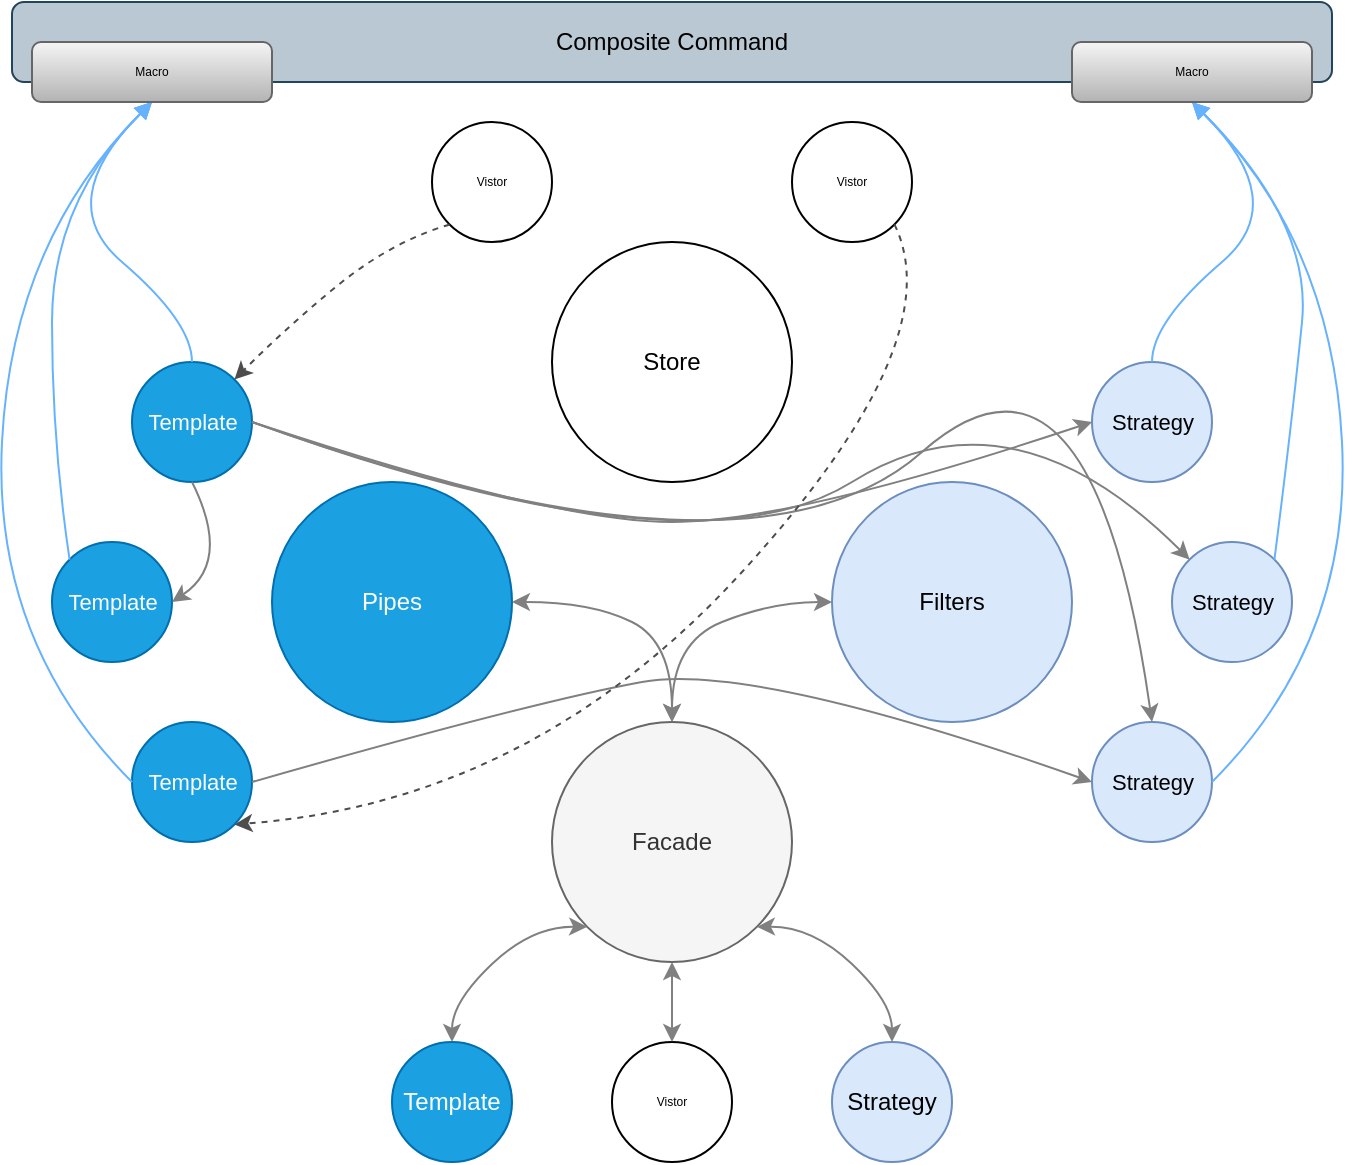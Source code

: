 <mxfile version="13.6.6" type="device"><diagram id="hxByB-TmQR7ys2rA8vzq" name="dataflow-architecture"><mxGraphModel dx="1038" dy="499" grid="1" gridSize="10" guides="1" tooltips="1" connect="1" arrows="1" fold="1" page="1" pageScale="1" pageWidth="827" pageHeight="1169" math="0" shadow="0"><root><mxCell id="0"/><mxCell id="1" parent="0"/><mxCell id="9DmWIs7QzjShDIOUi8p2-43" value="&lt;span style=&quot;font-size: 12px&quot;&gt;Composite&amp;nbsp;&lt;/span&gt;&lt;span style=&quot;font-size: 12px&quot;&gt;Command&lt;/span&gt;" style="rounded=1;whiteSpace=wrap;html=1;fontSize=6;fillColor=#bac8d3;strokeColor=#23445d;" vertex="1" parent="1"><mxGeometry x="90" y="120" width="660" height="40" as="geometry"/></mxCell><mxCell id="9DmWIs7QzjShDIOUi8p2-1" value="Facade" style="ellipse;whiteSpace=wrap;html=1;aspect=fixed;fillColor=#f5f5f5;strokeColor=#666666;fontColor=#333333;" vertex="1" parent="1"><mxGeometry x="360" y="480" width="120" height="120" as="geometry"/></mxCell><mxCell id="9DmWIs7QzjShDIOUi8p2-2" value="Pipes" style="ellipse;whiteSpace=wrap;html=1;aspect=fixed;fillColor=#1ba1e2;strokeColor=#006EAF;fontColor=#ffffff;" vertex="1" parent="1"><mxGeometry x="220" y="360" width="120" height="120" as="geometry"/></mxCell><mxCell id="9DmWIs7QzjShDIOUi8p2-3" value="Filters" style="ellipse;whiteSpace=wrap;html=1;aspect=fixed;fillColor=#dae8fc;strokeColor=#6c8ebf;" vertex="1" parent="1"><mxGeometry x="500" y="360" width="120" height="120" as="geometry"/></mxCell><mxCell id="9DmWIs7QzjShDIOUi8p2-4" value="Template" style="ellipse;whiteSpace=wrap;html=1;aspect=fixed;fillColor=#1ba1e2;strokeColor=#006EAF;fontColor=#ffffff;" vertex="1" parent="1"><mxGeometry x="280" y="640" width="60" height="60" as="geometry"/></mxCell><mxCell id="9DmWIs7QzjShDIOUi8p2-5" value="Strategy" style="ellipse;whiteSpace=wrap;html=1;aspect=fixed;fillColor=#dae8fc;strokeColor=#6c8ebf;" vertex="1" parent="1"><mxGeometry x="500" y="640" width="60" height="60" as="geometry"/></mxCell><mxCell id="9DmWIs7QzjShDIOUi8p2-6" value="" style="curved=1;endArrow=classic;html=1;exitX=0.5;exitY=0;exitDx=0;exitDy=0;entryX=0;entryY=1;entryDx=0;entryDy=0;startArrow=classic;startFill=1;strokeColor=#808080;" edge="1" parent="1" source="9DmWIs7QzjShDIOUi8p2-4" target="9DmWIs7QzjShDIOUi8p2-1"><mxGeometry width="50" height="50" relative="1" as="geometry"><mxPoint x="410" y="520" as="sourcePoint"/><mxPoint x="360" y="600" as="targetPoint"/><Array as="points"><mxPoint x="310" y="620"/><mxPoint x="350" y="582"/></Array></mxGeometry></mxCell><mxCell id="9DmWIs7QzjShDIOUi8p2-7" value="" style="curved=1;endArrow=classic;html=1;strokeColor=#808080;exitX=0.5;exitY=0;exitDx=0;exitDy=0;entryX=1;entryY=1;entryDx=0;entryDy=0;startArrow=classic;startFill=1;" edge="1" parent="1" source="9DmWIs7QzjShDIOUi8p2-5" target="9DmWIs7QzjShDIOUi8p2-1"><mxGeometry width="50" height="50" relative="1" as="geometry"><mxPoint x="410" y="520" as="sourcePoint"/><mxPoint x="460" y="470" as="targetPoint"/><Array as="points"><mxPoint x="530" y="620"/><mxPoint x="490" y="582"/></Array></mxGeometry></mxCell><mxCell id="9DmWIs7QzjShDIOUi8p2-8" value="&lt;font style=&quot;font-size: 11px&quot;&gt;Template&lt;/font&gt;" style="ellipse;html=1;aspect=fixed;fillColor=#1ba1e2;strokeColor=#006EAF;fontColor=#ffffff;fontSize=6;" vertex="1" parent="1"><mxGeometry x="150" y="300" width="60" height="60" as="geometry"/></mxCell><mxCell id="9DmWIs7QzjShDIOUi8p2-9" value="&lt;font style=&quot;font-size: 11px&quot;&gt;Template&lt;/font&gt;" style="ellipse;html=1;aspect=fixed;fillColor=#1ba1e2;strokeColor=#006EAF;fontColor=#ffffff;fontSize=6;" vertex="1" parent="1"><mxGeometry x="110" y="390" width="60" height="60" as="geometry"/></mxCell><mxCell id="9DmWIs7QzjShDIOUi8p2-10" value="&lt;font style=&quot;font-size: 11px&quot;&gt;Template&lt;/font&gt;" style="ellipse;html=1;aspect=fixed;fillColor=#1ba1e2;strokeColor=#006EAF;fontColor=#ffffff;fontSize=6;" vertex="1" parent="1"><mxGeometry x="150" y="480" width="60" height="60" as="geometry"/></mxCell><mxCell id="9DmWIs7QzjShDIOUi8p2-11" value="&lt;font style=&quot;font-size: 11px&quot;&gt;Strategy&lt;/font&gt;" style="ellipse;html=1;aspect=fixed;fillColor=#dae8fc;strokeColor=#6c8ebf;fontSize=6;" vertex="1" parent="1"><mxGeometry x="630" y="300" width="60" height="60" as="geometry"/></mxCell><mxCell id="9DmWIs7QzjShDIOUi8p2-12" value="&lt;font style=&quot;font-size: 11px&quot;&gt;Strategy&lt;/font&gt;" style="ellipse;html=1;aspect=fixed;fillColor=#dae8fc;strokeColor=#6c8ebf;fontSize=6;" vertex="1" parent="1"><mxGeometry x="670" y="390" width="60" height="60" as="geometry"/></mxCell><mxCell id="9DmWIs7QzjShDIOUi8p2-13" value="&lt;font style=&quot;font-size: 11px&quot;&gt;Strategy&lt;/font&gt;" style="ellipse;html=1;aspect=fixed;fillColor=#dae8fc;strokeColor=#6c8ebf;fontSize=6;" vertex="1" parent="1"><mxGeometry x="630" y="480" width="60" height="60" as="geometry"/></mxCell><mxCell id="9DmWIs7QzjShDIOUi8p2-17" value="" style="curved=1;endArrow=classic;html=1;strokeColor=#808080;fontSize=6;entryX=1;entryY=0.5;entryDx=0;entryDy=0;startArrow=classic;startFill=1;" edge="1" parent="1" target="9DmWIs7QzjShDIOUi8p2-2"><mxGeometry width="50" height="50" relative="1" as="geometry"><mxPoint x="420" y="480" as="sourcePoint"/><mxPoint x="440" y="430" as="targetPoint"/><Array as="points"><mxPoint x="420" y="440"/><mxPoint x="380" y="420"/></Array></mxGeometry></mxCell><mxCell id="9DmWIs7QzjShDIOUi8p2-18" value="" style="curved=1;endArrow=classic;html=1;strokeColor=#808080;fontSize=6;entryX=0;entryY=0.5;entryDx=0;entryDy=0;startArrow=classic;startFill=1;" edge="1" parent="1" target="9DmWIs7QzjShDIOUi8p2-3"><mxGeometry width="50" height="50" relative="1" as="geometry"><mxPoint x="420" y="480" as="sourcePoint"/><mxPoint x="440" y="430" as="targetPoint"/><Array as="points"><mxPoint x="420" y="440"/><mxPoint x="470" y="420"/></Array></mxGeometry></mxCell><mxCell id="9DmWIs7QzjShDIOUi8p2-21" value="Store" style="ellipse;whiteSpace=wrap;html=1;aspect=fixed;" vertex="1" parent="1"><mxGeometry x="360" y="240" width="120" height="120" as="geometry"/></mxCell><mxCell id="9DmWIs7QzjShDIOUi8p2-24" value="" style="curved=1;endArrow=block;html=1;fontSize=6;entryX=0.5;entryY=1;entryDx=0;entryDy=0;exitX=0.5;exitY=0;exitDx=0;exitDy=0;endFill=1;strokeColor=#66B2FF;" edge="1" parent="1" source="9DmWIs7QzjShDIOUi8p2-8" target="9DmWIs7QzjShDIOUi8p2-44"><mxGeometry width="50" height="50" relative="1" as="geometry"><mxPoint x="390" y="480" as="sourcePoint"/><mxPoint x="440" y="430" as="targetPoint"/><Array as="points"><mxPoint x="180" y="280"/><mxPoint x="110" y="220"/></Array></mxGeometry></mxCell><mxCell id="9DmWIs7QzjShDIOUi8p2-25" value="" style="curved=1;endArrow=block;html=1;fontSize=6;exitX=0;exitY=0;exitDx=0;exitDy=0;entryX=0.5;entryY=1;entryDx=0;entryDy=0;endFill=1;strokeColor=#66B2FF;" edge="1" parent="1" source="9DmWIs7QzjShDIOUi8p2-9" target="9DmWIs7QzjShDIOUi8p2-44"><mxGeometry width="50" height="50" relative="1" as="geometry"><mxPoint x="390" y="380" as="sourcePoint"/><mxPoint x="440" y="330" as="targetPoint"/><Array as="points"><mxPoint x="110" y="340"/><mxPoint x="110" y="220"/></Array></mxGeometry></mxCell><mxCell id="9DmWIs7QzjShDIOUi8p2-26" value="" style="curved=1;endArrow=block;html=1;fontSize=6;entryX=0.5;entryY=1;entryDx=0;entryDy=0;exitX=0;exitY=0.5;exitDx=0;exitDy=0;endFill=1;strokeColor=#66B2FF;" edge="1" parent="1" source="9DmWIs7QzjShDIOUi8p2-10" target="9DmWIs7QzjShDIOUi8p2-44"><mxGeometry width="50" height="50" relative="1" as="geometry"><mxPoint x="390" y="380" as="sourcePoint"/><mxPoint x="440" y="330" as="targetPoint"/><Array as="points"><mxPoint x="80" y="440"/><mxPoint x="90" y="240"/></Array></mxGeometry></mxCell><mxCell id="9DmWIs7QzjShDIOUi8p2-27" value="" style="curved=1;endArrow=block;html=1;fontSize=6;entryX=0.5;entryY=1;entryDx=0;entryDy=0;exitX=0.5;exitY=0;exitDx=0;exitDy=0;endFill=1;strokeColor=#66B2FF;" edge="1" parent="1" source="9DmWIs7QzjShDIOUi8p2-11" target="9DmWIs7QzjShDIOUi8p2-45"><mxGeometry width="50" height="50" relative="1" as="geometry"><mxPoint x="190" y="310" as="sourcePoint"/><mxPoint x="310" y="220" as="targetPoint"/><Array as="points"><mxPoint x="660" y="280"/><mxPoint x="730" y="220"/></Array></mxGeometry></mxCell><mxCell id="9DmWIs7QzjShDIOUi8p2-28" value="" style="curved=1;endArrow=block;html=1;fontSize=6;exitX=1;exitY=0;exitDx=0;exitDy=0;endFill=1;entryX=0.5;entryY=1;entryDx=0;entryDy=0;fillColor=#cce5ff;strokeColor=#66B2FF;" edge="1" parent="1" source="9DmWIs7QzjShDIOUi8p2-12" target="9DmWIs7QzjShDIOUi8p2-45"><mxGeometry width="50" height="50" relative="1" as="geometry"><mxPoint x="128.787" y="408.787" as="sourcePoint"/><mxPoint x="540" y="210" as="targetPoint"/><Array as="points"><mxPoint x="730" y="330"/><mxPoint x="740" y="230"/></Array></mxGeometry></mxCell><mxCell id="9DmWIs7QzjShDIOUi8p2-29" value="" style="curved=1;endArrow=block;html=1;fontSize=6;entryX=0.5;entryY=1;entryDx=0;entryDy=0;exitX=1;exitY=0.5;exitDx=0;exitDy=0;endFill=1;strokeColor=#66B2FF;" edge="1" parent="1" source="9DmWIs7QzjShDIOUi8p2-13" target="9DmWIs7QzjShDIOUi8p2-45"><mxGeometry width="50" height="50" relative="1" as="geometry"><mxPoint x="160" y="520" as="sourcePoint"/><mxPoint x="310" y="220" as="targetPoint"/><Array as="points"><mxPoint x="760" y="440"/><mxPoint x="750" y="240"/></Array></mxGeometry></mxCell><mxCell id="9DmWIs7QzjShDIOUi8p2-30" value="Vistor" style="ellipse;whiteSpace=wrap;html=1;aspect=fixed;fontSize=6;" vertex="1" parent="1"><mxGeometry x="390" y="640" width="60" height="60" as="geometry"/></mxCell><mxCell id="9DmWIs7QzjShDIOUi8p2-31" value="" style="endArrow=classic;html=1;strokeColor=#808080;fontSize=6;exitX=0.5;exitY=0;exitDx=0;exitDy=0;entryX=0.5;entryY=1;entryDx=0;entryDy=0;startArrow=classic;startFill=1;" edge="1" parent="1" source="9DmWIs7QzjShDIOUi8p2-30" target="9DmWIs7QzjShDIOUi8p2-1"><mxGeometry width="50" height="50" relative="1" as="geometry"><mxPoint x="390" y="580" as="sourcePoint"/><mxPoint x="440" y="530" as="targetPoint"/></mxGeometry></mxCell><mxCell id="9DmWIs7QzjShDIOUi8p2-32" value="" style="curved=1;endArrow=classic;html=1;strokeColor=#808080;fontSize=6;exitX=1;exitY=0.5;exitDx=0;exitDy=0;entryX=0;entryY=0.5;entryDx=0;entryDy=0;" edge="1" parent="1" source="9DmWIs7QzjShDIOUi8p2-8" target="9DmWIs7QzjShDIOUi8p2-11"><mxGeometry width="50" height="50" relative="1" as="geometry"><mxPoint x="390" y="480" as="sourcePoint"/><mxPoint x="440" y="430" as="targetPoint"/><Array as="points"><mxPoint x="360" y="380"/><mxPoint x="480" y="380"/></Array></mxGeometry></mxCell><mxCell id="9DmWIs7QzjShDIOUi8p2-35" value="" style="curved=1;endArrow=classic;html=1;strokeColor=#808080;fontSize=6;exitX=0.5;exitY=1;exitDx=0;exitDy=0;entryX=1;entryY=0.5;entryDx=0;entryDy=0;" edge="1" parent="1" source="9DmWIs7QzjShDIOUi8p2-8" target="9DmWIs7QzjShDIOUi8p2-9"><mxGeometry width="50" height="50" relative="1" as="geometry"><mxPoint x="390" y="480" as="sourcePoint"/><mxPoint x="440" y="430" as="targetPoint"/><Array as="points"><mxPoint x="200" y="400"/></Array></mxGeometry></mxCell><mxCell id="9DmWIs7QzjShDIOUi8p2-37" value="" style="curved=1;endArrow=classic;html=1;strokeColor=#808080;fontSize=6;exitX=1;exitY=0.5;exitDx=0;exitDy=0;entryX=0;entryY=0;entryDx=0;entryDy=0;" edge="1" parent="1" source="9DmWIs7QzjShDIOUi8p2-8" target="9DmWIs7QzjShDIOUi8p2-12"><mxGeometry width="50" height="50" relative="1" as="geometry"><mxPoint x="390" y="480" as="sourcePoint"/><mxPoint x="440" y="430" as="targetPoint"/><Array as="points"><mxPoint x="430" y="410"/><mxPoint x="590" y="310"/></Array></mxGeometry></mxCell><mxCell id="9DmWIs7QzjShDIOUi8p2-38" value="" style="curved=1;endArrow=classic;html=1;strokeColor=#808080;fontSize=6;exitX=1;exitY=0.5;exitDx=0;exitDy=0;entryX=0.5;entryY=0;entryDx=0;entryDy=0;" edge="1" parent="1" source="9DmWIs7QzjShDIOUi8p2-8" target="9DmWIs7QzjShDIOUi8p2-13"><mxGeometry width="50" height="50" relative="1" as="geometry"><mxPoint x="390" y="480" as="sourcePoint"/><mxPoint x="440" y="430" as="targetPoint"/><Array as="points"><mxPoint x="460" y="420"/><mxPoint x="630" y="270"/></Array></mxGeometry></mxCell><mxCell id="9DmWIs7QzjShDIOUi8p2-39" value="" style="curved=1;endArrow=classic;html=1;strokeColor=#808080;fontSize=6;exitX=1;exitY=0.5;exitDx=0;exitDy=0;entryX=0;entryY=0.5;entryDx=0;entryDy=0;" edge="1" parent="1" source="9DmWIs7QzjShDIOUi8p2-10" target="9DmWIs7QzjShDIOUi8p2-13"><mxGeometry width="50" height="50" relative="1" as="geometry"><mxPoint x="390" y="480" as="sourcePoint"/><mxPoint x="440" y="430" as="targetPoint"/><Array as="points"><mxPoint x="350" y="470"/><mxPoint x="460" y="450"/></Array></mxGeometry></mxCell><mxCell id="9DmWIs7QzjShDIOUi8p2-44" value="Macro" style="rounded=1;whiteSpace=wrap;html=1;fontSize=6;fillColor=#f5f5f5;strokeColor=#666666;gradientColor=#b3b3b3;" vertex="1" parent="1"><mxGeometry x="100" y="140" width="120" height="30" as="geometry"/></mxCell><mxCell id="9DmWIs7QzjShDIOUi8p2-45" value="Macro" style="rounded=1;whiteSpace=wrap;html=1;fontSize=6;gradientColor=#b3b3b3;fillColor=#f5f5f5;strokeColor=#666666;" vertex="1" parent="1"><mxGeometry x="620" y="140" width="120" height="30" as="geometry"/></mxCell><mxCell id="9DmWIs7QzjShDIOUi8p2-46" value="Vistor" style="ellipse;whiteSpace=wrap;html=1;aspect=fixed;fontSize=6;" vertex="1" parent="1"><mxGeometry x="300" y="180" width="60" height="60" as="geometry"/></mxCell><mxCell id="9DmWIs7QzjShDIOUi8p2-47" value="Vistor" style="ellipse;whiteSpace=wrap;html=1;aspect=fixed;fontSize=6;" vertex="1" parent="1"><mxGeometry x="480" y="180" width="60" height="60" as="geometry"/></mxCell><mxCell id="9DmWIs7QzjShDIOUi8p2-48" value="" style="curved=1;endArrow=classic;html=1;fontSize=6;exitX=0;exitY=1;exitDx=0;exitDy=0;entryX=1;entryY=0;entryDx=0;entryDy=0;dashed=1;strokeColor=#4D4D4D;" edge="1" parent="1" source="9DmWIs7QzjShDIOUi8p2-46" target="9DmWIs7QzjShDIOUi8p2-8"><mxGeometry width="50" height="50" relative="1" as="geometry"><mxPoint x="390" y="380" as="sourcePoint"/><mxPoint x="440" y="330" as="targetPoint"/><Array as="points"><mxPoint x="280" y="240"/><mxPoint x="230" y="280"/></Array></mxGeometry></mxCell><mxCell id="9DmWIs7QzjShDIOUi8p2-49" value="" style="curved=1;endArrow=classic;html=1;dashed=1;fontSize=6;exitX=1;exitY=1;exitDx=0;exitDy=0;entryX=1;entryY=1;entryDx=0;entryDy=0;strokeColor=#4D4D4D;" edge="1" parent="1" source="9DmWIs7QzjShDIOUi8p2-47" target="9DmWIs7QzjShDIOUi8p2-10"><mxGeometry width="50" height="50" relative="1" as="geometry"><mxPoint x="390" y="380" as="sourcePoint"/><mxPoint x="440" y="330" as="targetPoint"/><Array as="points"><mxPoint x="560" y="290"/><mxPoint x="350" y="520"/></Array></mxGeometry></mxCell><mxCell id="9DmWIs7QzjShDIOUi8p2-50" style="edgeStyle=orthogonalEdgeStyle;rounded=0;orthogonalLoop=1;jettySize=auto;html=1;exitX=0.5;exitY=1;exitDx=0;exitDy=0;dashed=1;startArrow=classic;startFill=1;endArrow=block;endFill=1;strokeColor=#4D4D4D;fontSize=6;" edge="1" parent="1" source="9DmWIs7QzjShDIOUi8p2-45" target="9DmWIs7QzjShDIOUi8p2-45"><mxGeometry relative="1" as="geometry"/></mxCell></root></mxGraphModel></diagram></mxfile>